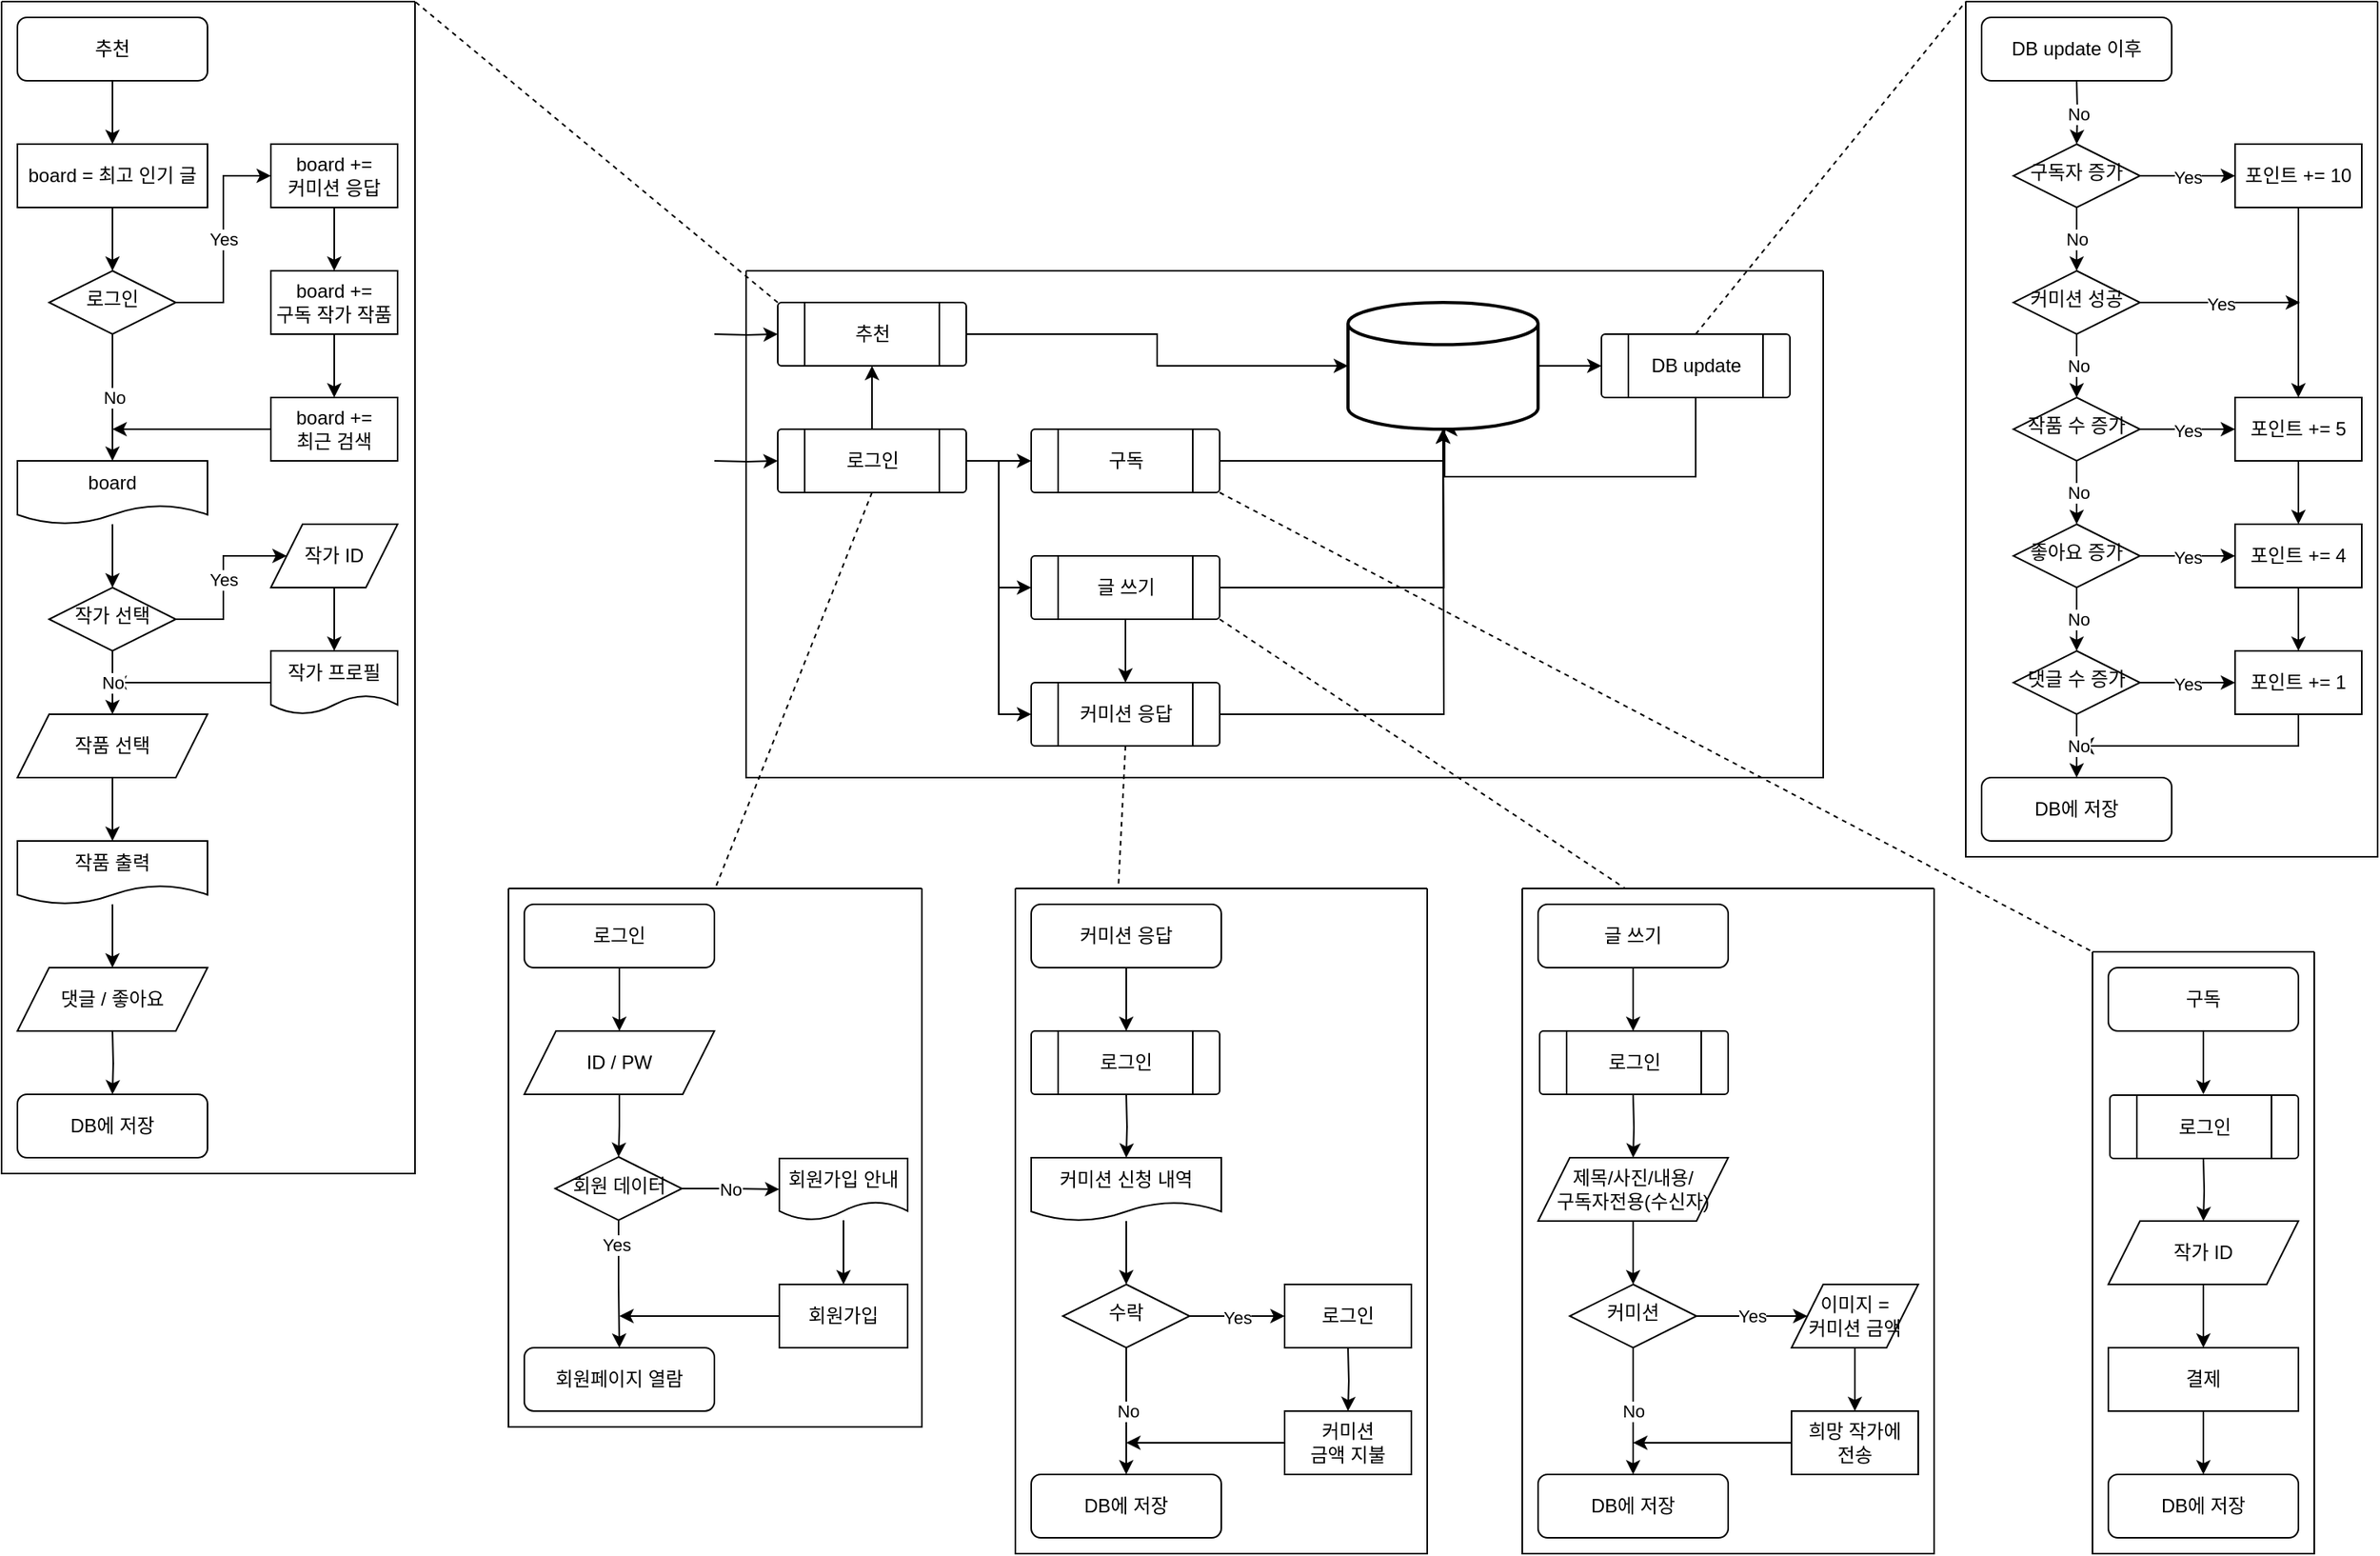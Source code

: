 <mxfile version="21.6.1" type="github">
  <diagram name="Page-1" id="c7558073-3199-34d8-9f00-42111426c3f3">
    <mxGraphModel dx="-404" dy="1045" grid="1" gridSize="10" guides="1" tooltips="1" connect="1" arrows="1" fold="1" page="1" pageScale="1" pageWidth="826" pageHeight="1169" background="none" math="0" shadow="0">
      <root>
        <mxCell id="0" />
        <mxCell id="1" parent="0" />
        <mxCell id="cey_8HwWmDCFIJEaD0KJ-111" style="edgeStyle=orthogonalEdgeStyle;rounded=0;orthogonalLoop=1;jettySize=auto;html=1;" parent="1" source="cey_8HwWmDCFIJEaD0KJ-97" edge="1">
          <mxGeometry relative="1" as="geometry">
            <mxPoint x="3580" y="680" as="targetPoint" />
          </mxGeometry>
        </mxCell>
        <mxCell id="cey_8HwWmDCFIJEaD0KJ-97" value="글 쓰기" style="rounded=1;whiteSpace=wrap;html=1;fontSize=12;glass=0;strokeWidth=1;shadow=0;" parent="1" vertex="1">
          <mxGeometry x="3520" y="600" width="120" height="40" as="geometry" />
        </mxCell>
        <mxCell id="cey_8HwWmDCFIJEaD0KJ-117" value="Yes" style="edgeStyle=orthogonalEdgeStyle;rounded=0;orthogonalLoop=1;jettySize=auto;html=1;entryX=0;entryY=0.5;entryDx=0;entryDy=0;" parent="1" source="cey_8HwWmDCFIJEaD0KJ-100" target="K9ERGDQ6H3OWvABlDpcz-20" edge="1">
          <mxGeometry relative="1" as="geometry">
            <mxPoint x="3680" y="874" as="targetPoint" />
          </mxGeometry>
        </mxCell>
        <mxCell id="K9ERGDQ6H3OWvABlDpcz-1" value="No" style="edgeStyle=orthogonalEdgeStyle;rounded=0;orthogonalLoop=1;jettySize=auto;html=1;entryX=0.5;entryY=0;entryDx=0;entryDy=0;" parent="1" source="cey_8HwWmDCFIJEaD0KJ-100" target="cey_8HwWmDCFIJEaD0KJ-105" edge="1">
          <mxGeometry relative="1" as="geometry">
            <mxPoint x="3570" y="1250" as="targetPoint" />
          </mxGeometry>
        </mxCell>
        <mxCell id="cey_8HwWmDCFIJEaD0KJ-100" value="커미션" style="rhombus;whiteSpace=wrap;html=1;shadow=0;fontFamily=Helvetica;fontSize=12;align=center;strokeWidth=1;spacing=6;spacingTop=-4;" parent="1" vertex="1">
          <mxGeometry x="3540" y="840" width="80" height="40" as="geometry" />
        </mxCell>
        <mxCell id="cey_8HwWmDCFIJEaD0KJ-105" value="DB에 저장" style="rounded=1;whiteSpace=wrap;html=1;fontSize=12;glass=0;strokeWidth=1;shadow=0;" parent="1" vertex="1">
          <mxGeometry x="3520" y="960" width="120" height="40" as="geometry" />
        </mxCell>
        <mxCell id="cey_8HwWmDCFIJEaD0KJ-110" style="edgeStyle=orthogonalEdgeStyle;rounded=0;orthogonalLoop=1;jettySize=auto;html=1;entryX=0.5;entryY=0;entryDx=0;entryDy=0;" parent="1" target="cey_8HwWmDCFIJEaD0KJ-109" edge="1">
          <mxGeometry relative="1" as="geometry">
            <mxPoint x="3580" y="720" as="sourcePoint" />
          </mxGeometry>
        </mxCell>
        <mxCell id="cey_8HwWmDCFIJEaD0KJ-112" style="edgeStyle=orthogonalEdgeStyle;rounded=0;orthogonalLoop=1;jettySize=auto;html=1;entryX=0.5;entryY=0;entryDx=0;entryDy=0;" parent="1" source="cey_8HwWmDCFIJEaD0KJ-109" target="cey_8HwWmDCFIJEaD0KJ-100" edge="1">
          <mxGeometry relative="1" as="geometry" />
        </mxCell>
        <mxCell id="cey_8HwWmDCFIJEaD0KJ-109" value="제목/사진/내용/&lt;br&gt;구독자전용(수신자)" style="shape=parallelogram;perimeter=parallelogramPerimeter;whiteSpace=wrap;html=1;fixedSize=1;" parent="1" vertex="1">
          <mxGeometry x="3520" y="760" width="120" height="40" as="geometry" />
        </mxCell>
        <mxCell id="K9ERGDQ6H3OWvABlDpcz-4" value="" style="edgeStyle=orthogonalEdgeStyle;rounded=0;orthogonalLoop=1;jettySize=auto;html=1;exitX=0.5;exitY=1;exitDx=0;exitDy=0;" parent="1" source="K9ERGDQ6H3OWvABlDpcz-20" target="K9ERGDQ6H3OWvABlDpcz-3" edge="1">
          <mxGeometry relative="1" as="geometry">
            <mxPoint x="3700" y="894" as="sourcePoint" />
          </mxGeometry>
        </mxCell>
        <mxCell id="K9ERGDQ6H3OWvABlDpcz-62" style="edgeStyle=orthogonalEdgeStyle;rounded=0;orthogonalLoop=1;jettySize=auto;html=1;" parent="1" source="K9ERGDQ6H3OWvABlDpcz-3" edge="1">
          <mxGeometry relative="1" as="geometry">
            <mxPoint x="3580" y="940" as="targetPoint" />
          </mxGeometry>
        </mxCell>
        <mxCell id="K9ERGDQ6H3OWvABlDpcz-3" value="희망 작가에 &lt;br&gt;전송" style="rounded=0;whiteSpace=wrap;html=1;" parent="1" vertex="1">
          <mxGeometry x="3680" y="920" width="80" height="40" as="geometry" />
        </mxCell>
        <mxCell id="K9ERGDQ6H3OWvABlDpcz-7" value="로그인" style="rounded=1;whiteSpace=wrap;html=1;fontSize=12;glass=0;strokeWidth=1;shadow=0;" parent="1" vertex="1">
          <mxGeometry x="2880" y="600" width="120" height="40" as="geometry" />
        </mxCell>
        <mxCell id="K9ERGDQ6H3OWvABlDpcz-9" style="edgeStyle=orthogonalEdgeStyle;rounded=0;orthogonalLoop=1;jettySize=auto;html=1;entryX=0.5;entryY=0;entryDx=0;entryDy=0;" parent="1" source="K9ERGDQ6H3OWvABlDpcz-10" target="K9ERGDQ6H3OWvABlDpcz-11" edge="1">
          <mxGeometry relative="1" as="geometry">
            <mxPoint x="2930" y="1250" as="targetPoint" />
          </mxGeometry>
        </mxCell>
        <mxCell id="K9ERGDQ6H3OWvABlDpcz-21" value="Yes" style="edgeLabel;html=1;align=center;verticalAlign=middle;resizable=0;points=[];" parent="K9ERGDQ6H3OWvABlDpcz-9" vertex="1" connectable="0">
          <mxGeometry x="-0.622" y="-2" relative="1" as="geometry">
            <mxPoint as="offset" />
          </mxGeometry>
        </mxCell>
        <mxCell id="K9ERGDQ6H3OWvABlDpcz-97" value="No" style="edgeStyle=orthogonalEdgeStyle;rounded=0;orthogonalLoop=1;jettySize=auto;html=1;exitX=1;exitY=0.5;exitDx=0;exitDy=0;entryX=0;entryY=0.5;entryDx=0;entryDy=0;" parent="1" source="K9ERGDQ6H3OWvABlDpcz-10" target="K9ERGDQ6H3OWvABlDpcz-22" edge="1">
          <mxGeometry relative="1" as="geometry" />
        </mxCell>
        <mxCell id="K9ERGDQ6H3OWvABlDpcz-10" value="회원 데이터" style="rhombus;whiteSpace=wrap;html=1;shadow=0;fontFamily=Helvetica;fontSize=12;align=center;strokeWidth=1;spacing=6;spacingTop=-4;" parent="1" vertex="1">
          <mxGeometry x="2899.5" y="759.5" width="80" height="40" as="geometry" />
        </mxCell>
        <mxCell id="K9ERGDQ6H3OWvABlDpcz-11" value="회원페이지 열람" style="rounded=1;whiteSpace=wrap;html=1;fontSize=12;glass=0;strokeWidth=1;shadow=0;" parent="1" vertex="1">
          <mxGeometry x="2880" y="880" width="120" height="40" as="geometry" />
        </mxCell>
        <mxCell id="K9ERGDQ6H3OWvABlDpcz-12" style="edgeStyle=orthogonalEdgeStyle;rounded=0;orthogonalLoop=1;jettySize=auto;html=1;entryX=0.5;entryY=0;entryDx=0;entryDy=0;exitX=0.5;exitY=1;exitDx=0;exitDy=0;" parent="1" source="K9ERGDQ6H3OWvABlDpcz-7" target="K9ERGDQ6H3OWvABlDpcz-15" edge="1">
          <mxGeometry relative="1" as="geometry">
            <mxPoint x="2940" y="714" as="sourcePoint" />
          </mxGeometry>
        </mxCell>
        <mxCell id="K9ERGDQ6H3OWvABlDpcz-14" style="edgeStyle=orthogonalEdgeStyle;rounded=0;orthogonalLoop=1;jettySize=auto;html=1;entryX=0.5;entryY=0;entryDx=0;entryDy=0;" parent="1" source="K9ERGDQ6H3OWvABlDpcz-15" target="K9ERGDQ6H3OWvABlDpcz-10" edge="1">
          <mxGeometry relative="1" as="geometry" />
        </mxCell>
        <mxCell id="K9ERGDQ6H3OWvABlDpcz-15" value="ID / PW" style="shape=parallelogram;perimeter=parallelogramPerimeter;whiteSpace=wrap;html=1;fixedSize=1;" parent="1" vertex="1">
          <mxGeometry x="2880" y="680" width="120" height="40" as="geometry" />
        </mxCell>
        <mxCell id="K9ERGDQ6H3OWvABlDpcz-63" style="edgeStyle=orthogonalEdgeStyle;rounded=0;orthogonalLoop=1;jettySize=auto;html=1;" parent="1" source="K9ERGDQ6H3OWvABlDpcz-19" edge="1">
          <mxGeometry relative="1" as="geometry">
            <mxPoint x="2940" y="860" as="targetPoint" />
          </mxGeometry>
        </mxCell>
        <mxCell id="K9ERGDQ6H3OWvABlDpcz-19" value="회원가입" style="rounded=0;whiteSpace=wrap;html=1;" parent="1" vertex="1">
          <mxGeometry x="3041" y="840" width="81" height="40" as="geometry" />
        </mxCell>
        <mxCell id="K9ERGDQ6H3OWvABlDpcz-20" value="이미지 = &lt;br&gt;커미션 금액" style="shape=parallelogram;perimeter=parallelogramPerimeter;whiteSpace=wrap;html=1;fixedSize=1;" parent="1" vertex="1">
          <mxGeometry x="3680" y="840" width="80" height="40" as="geometry" />
        </mxCell>
        <mxCell id="K9ERGDQ6H3OWvABlDpcz-24" style="edgeStyle=orthogonalEdgeStyle;rounded=0;orthogonalLoop=1;jettySize=auto;html=1;entryX=0.5;entryY=0;entryDx=0;entryDy=0;" parent="1" source="K9ERGDQ6H3OWvABlDpcz-22" target="K9ERGDQ6H3OWvABlDpcz-19" edge="1">
          <mxGeometry relative="1" as="geometry" />
        </mxCell>
        <mxCell id="K9ERGDQ6H3OWvABlDpcz-22" value="회원가입 안내" style="shape=document;whiteSpace=wrap;html=1;boundedLbl=1;" parent="1" vertex="1">
          <mxGeometry x="3041" y="760.5" width="81" height="39" as="geometry" />
        </mxCell>
        <mxCell id="K9ERGDQ6H3OWvABlDpcz-98" style="edgeStyle=orthogonalEdgeStyle;rounded=0;orthogonalLoop=1;jettySize=auto;html=1;" parent="1" source="K9ERGDQ6H3OWvABlDpcz-99" edge="1">
          <mxGeometry relative="1" as="geometry">
            <mxPoint x="3260" y="680" as="targetPoint" />
          </mxGeometry>
        </mxCell>
        <mxCell id="K9ERGDQ6H3OWvABlDpcz-99" value="커미션 응답" style="rounded=1;whiteSpace=wrap;html=1;fontSize=12;glass=0;strokeWidth=1;shadow=0;" parent="1" vertex="1">
          <mxGeometry x="3200" y="600" width="120" height="40" as="geometry" />
        </mxCell>
        <mxCell id="K9ERGDQ6H3OWvABlDpcz-104" style="edgeStyle=orthogonalEdgeStyle;rounded=0;orthogonalLoop=1;jettySize=auto;html=1;entryX=0.5;entryY=0;entryDx=0;entryDy=0;" parent="1" edge="1">
          <mxGeometry relative="1" as="geometry">
            <mxPoint x="3260" y="760" as="targetPoint" />
            <mxPoint x="3260" y="720" as="sourcePoint" />
          </mxGeometry>
        </mxCell>
        <mxCell id="K9ERGDQ6H3OWvABlDpcz-120" style="edgeStyle=orthogonalEdgeStyle;rounded=0;orthogonalLoop=1;jettySize=auto;html=1;" parent="1" source="K9ERGDQ6H3OWvABlDpcz-112" target="K9ERGDQ6H3OWvABlDpcz-115" edge="1">
          <mxGeometry relative="1" as="geometry" />
        </mxCell>
        <mxCell id="K9ERGDQ6H3OWvABlDpcz-112" value="커미션 신청 내역" style="shape=document;whiteSpace=wrap;html=1;boundedLbl=1;" parent="1" vertex="1">
          <mxGeometry x="3200" y="760" width="120" height="40" as="geometry" />
        </mxCell>
        <mxCell id="K9ERGDQ6H3OWvABlDpcz-113" value="Yes" style="edgeStyle=orthogonalEdgeStyle;rounded=0;orthogonalLoop=1;jettySize=auto;html=1;entryX=0;entryY=0.5;entryDx=0;entryDy=0;" parent="1" source="K9ERGDQ6H3OWvABlDpcz-115" edge="1">
          <mxGeometry relative="1" as="geometry">
            <mxPoint x="3360" y="860" as="targetPoint" />
          </mxGeometry>
        </mxCell>
        <mxCell id="K9ERGDQ6H3OWvABlDpcz-114" value="No" style="edgeStyle=orthogonalEdgeStyle;rounded=0;orthogonalLoop=1;jettySize=auto;html=1;entryX=0.5;entryY=0;entryDx=0;entryDy=0;" parent="1" source="K9ERGDQ6H3OWvABlDpcz-115" edge="1">
          <mxGeometry relative="1" as="geometry">
            <mxPoint x="3260" y="960" as="targetPoint" />
          </mxGeometry>
        </mxCell>
        <mxCell id="K9ERGDQ6H3OWvABlDpcz-115" value="수락" style="rhombus;whiteSpace=wrap;html=1;shadow=0;fontFamily=Helvetica;fontSize=12;align=center;strokeWidth=1;spacing=6;spacingTop=-4;" parent="1" vertex="1">
          <mxGeometry x="3220" y="840" width="80" height="40" as="geometry" />
        </mxCell>
        <mxCell id="K9ERGDQ6H3OWvABlDpcz-116" value="" style="edgeStyle=orthogonalEdgeStyle;rounded=0;orthogonalLoop=1;jettySize=auto;html=1;exitX=0.5;exitY=1;exitDx=0;exitDy=0;" parent="1" target="K9ERGDQ6H3OWvABlDpcz-118" edge="1">
          <mxGeometry relative="1" as="geometry">
            <mxPoint x="3400" y="880" as="sourcePoint" />
          </mxGeometry>
        </mxCell>
        <mxCell id="K9ERGDQ6H3OWvABlDpcz-117" style="edgeStyle=orthogonalEdgeStyle;rounded=0;orthogonalLoop=1;jettySize=auto;html=1;" parent="1" source="K9ERGDQ6H3OWvABlDpcz-118" edge="1">
          <mxGeometry relative="1" as="geometry">
            <mxPoint x="3260" y="940" as="targetPoint" />
          </mxGeometry>
        </mxCell>
        <mxCell id="K9ERGDQ6H3OWvABlDpcz-118" value="커미션 &lt;br&gt;금액 지불" style="rounded=0;whiteSpace=wrap;html=1;" parent="1" vertex="1">
          <mxGeometry x="3360" y="920" width="80" height="40" as="geometry" />
        </mxCell>
        <mxCell id="K9ERGDQ6H3OWvABlDpcz-124" value="DB에 저장" style="rounded=1;whiteSpace=wrap;html=1;fontSize=12;glass=0;strokeWidth=1;shadow=0;" parent="1" vertex="1">
          <mxGeometry x="3200" y="960" width="120" height="40" as="geometry" />
        </mxCell>
        <mxCell id="K9ERGDQ6H3OWvABlDpcz-127" value="" style="swimlane;whiteSpace=wrap;html=1;startSize=0;" parent="1" vertex="1">
          <mxGeometry x="3510" y="590" width="260" height="420" as="geometry" />
        </mxCell>
        <mxCell id="HHP-ibIb8EP36S7DdOpz-6" value="로그인" style="verticalLabelPosition=middle;verticalAlign=middle;html=1;shape=process;whiteSpace=wrap;rounded=1;size=0.14;arcSize=6;labelPosition=center;align=center;" vertex="1" parent="K9ERGDQ6H3OWvABlDpcz-127">
          <mxGeometry x="11" y="90" width="119" height="40" as="geometry" />
        </mxCell>
        <mxCell id="K9ERGDQ6H3OWvABlDpcz-128" value="" style="swimlane;whiteSpace=wrap;html=1;startSize=0;" parent="1" vertex="1">
          <mxGeometry x="2870" y="590" width="261" height="340" as="geometry" />
        </mxCell>
        <mxCell id="K9ERGDQ6H3OWvABlDpcz-160" value="" style="swimlane;startSize=0;" parent="1" vertex="1">
          <mxGeometry x="3190" y="590" width="260" height="420" as="geometry" />
        </mxCell>
        <mxCell id="ccwTUj1Ps37NnzebQ-om-1" value="로그인" style="rounded=0;whiteSpace=wrap;html=1;" parent="K9ERGDQ6H3OWvABlDpcz-160" vertex="1">
          <mxGeometry x="170" y="250" width="80" height="40" as="geometry" />
        </mxCell>
        <mxCell id="HHP-ibIb8EP36S7DdOpz-7" value="로그인" style="verticalLabelPosition=middle;verticalAlign=middle;html=1;shape=process;whiteSpace=wrap;rounded=1;size=0.14;arcSize=6;labelPosition=center;align=center;" vertex="1" parent="K9ERGDQ6H3OWvABlDpcz-160">
          <mxGeometry x="10" y="90" width="119" height="40" as="geometry" />
        </mxCell>
        <mxCell id="HHP-ibIb8EP36S7DdOpz-2" value="" style="group" vertex="1" connectable="0" parent="1">
          <mxGeometry x="2550" y="30" width="261" height="740" as="geometry" />
        </mxCell>
        <mxCell id="K9ERGDQ6H3OWvABlDpcz-26" value="추천" style="rounded=1;whiteSpace=wrap;html=1;fontSize=12;glass=0;strokeWidth=1;shadow=0;" parent="HHP-ibIb8EP36S7DdOpz-2" vertex="1">
          <mxGeometry x="10" y="10" width="120" height="40" as="geometry" />
        </mxCell>
        <mxCell id="K9ERGDQ6H3OWvABlDpcz-29" value="작가 선택" style="rhombus;whiteSpace=wrap;html=1;shadow=0;fontFamily=Helvetica;fontSize=12;align=center;strokeWidth=1;spacing=6;spacingTop=-4;" parent="HHP-ibIb8EP36S7DdOpz-2" vertex="1">
          <mxGeometry x="30" y="370" width="80" height="40" as="geometry" />
        </mxCell>
        <mxCell id="K9ERGDQ6H3OWvABlDpcz-37" value="board +=&lt;br&gt;커미션 응답" style="rounded=0;whiteSpace=wrap;html=1;" parent="HHP-ibIb8EP36S7DdOpz-2" vertex="1">
          <mxGeometry x="170" y="90" width="80" height="40" as="geometry" />
        </mxCell>
        <mxCell id="K9ERGDQ6H3OWvABlDpcz-40" value="" style="edgeStyle=orthogonalEdgeStyle;rounded=0;orthogonalLoop=1;jettySize=auto;html=1;entryX=0.5;entryY=0;entryDx=0;entryDy=0;exitX=0.5;exitY=1;exitDx=0;exitDy=0;" parent="HHP-ibIb8EP36S7DdOpz-2" source="K9ERGDQ6H3OWvABlDpcz-26" target="K9ERGDQ6H3OWvABlDpcz-39" edge="1">
          <mxGeometry relative="1" as="geometry">
            <mxPoint x="70" y="50" as="sourcePoint" />
            <mxPoint x="70" y="170" as="targetPoint" />
          </mxGeometry>
        </mxCell>
        <mxCell id="K9ERGDQ6H3OWvABlDpcz-39" value="board = 최고 인기 글" style="rounded=0;whiteSpace=wrap;html=1;" parent="HHP-ibIb8EP36S7DdOpz-2" vertex="1">
          <mxGeometry x="10" y="90" width="120" height="40" as="geometry" />
        </mxCell>
        <mxCell id="K9ERGDQ6H3OWvABlDpcz-44" value="Yes" style="edgeStyle=orthogonalEdgeStyle;rounded=0;orthogonalLoop=1;jettySize=auto;html=1;entryX=0;entryY=0.5;entryDx=0;entryDy=0;" parent="HHP-ibIb8EP36S7DdOpz-2" source="K9ERGDQ6H3OWvABlDpcz-41" target="K9ERGDQ6H3OWvABlDpcz-37" edge="1">
          <mxGeometry relative="1" as="geometry" />
        </mxCell>
        <mxCell id="K9ERGDQ6H3OWvABlDpcz-46" value="No" style="edgeStyle=orthogonalEdgeStyle;rounded=0;orthogonalLoop=1;jettySize=auto;html=1;" parent="HHP-ibIb8EP36S7DdOpz-2" source="K9ERGDQ6H3OWvABlDpcz-41" edge="1">
          <mxGeometry relative="1" as="geometry">
            <mxPoint x="70" y="290" as="targetPoint" />
          </mxGeometry>
        </mxCell>
        <mxCell id="K9ERGDQ6H3OWvABlDpcz-41" value="로그인" style="rhombus;whiteSpace=wrap;html=1;shadow=0;fontFamily=Helvetica;fontSize=12;align=center;strokeWidth=1;spacing=6;spacingTop=-4;" parent="HHP-ibIb8EP36S7DdOpz-2" vertex="1">
          <mxGeometry x="30" y="170" width="80" height="40" as="geometry" />
        </mxCell>
        <mxCell id="K9ERGDQ6H3OWvABlDpcz-42" style="edgeStyle=orthogonalEdgeStyle;rounded=0;orthogonalLoop=1;jettySize=auto;html=1;entryX=0.5;entryY=0;entryDx=0;entryDy=0;" parent="HHP-ibIb8EP36S7DdOpz-2" source="K9ERGDQ6H3OWvABlDpcz-39" target="K9ERGDQ6H3OWvABlDpcz-41" edge="1">
          <mxGeometry relative="1" as="geometry" />
        </mxCell>
        <mxCell id="K9ERGDQ6H3OWvABlDpcz-47" style="edgeStyle=orthogonalEdgeStyle;rounded=0;orthogonalLoop=1;jettySize=auto;html=1;" parent="HHP-ibIb8EP36S7DdOpz-2" source="K9ERGDQ6H3OWvABlDpcz-43" edge="1">
          <mxGeometry relative="1" as="geometry">
            <mxPoint x="70" y="270" as="targetPoint" />
          </mxGeometry>
        </mxCell>
        <mxCell id="K9ERGDQ6H3OWvABlDpcz-43" value="board += &lt;br&gt;최근 검색" style="rounded=0;whiteSpace=wrap;html=1;" parent="HHP-ibIb8EP36S7DdOpz-2" vertex="1">
          <mxGeometry x="170" y="250" width="80" height="40" as="geometry" />
        </mxCell>
        <mxCell id="K9ERGDQ6H3OWvABlDpcz-55" style="edgeStyle=orthogonalEdgeStyle;rounded=0;orthogonalLoop=1;jettySize=auto;html=1;entryX=0.5;entryY=0;entryDx=0;entryDy=0;" parent="HHP-ibIb8EP36S7DdOpz-2" source="K9ERGDQ6H3OWvABlDpcz-48" target="K9ERGDQ6H3OWvABlDpcz-29" edge="1">
          <mxGeometry relative="1" as="geometry" />
        </mxCell>
        <mxCell id="K9ERGDQ6H3OWvABlDpcz-48" value="board" style="shape=document;whiteSpace=wrap;html=1;boundedLbl=1;" parent="HHP-ibIb8EP36S7DdOpz-2" vertex="1">
          <mxGeometry x="10" y="290" width="120" height="40" as="geometry" />
        </mxCell>
        <mxCell id="K9ERGDQ6H3OWvABlDpcz-57" style="edgeStyle=orthogonalEdgeStyle;rounded=0;orthogonalLoop=1;jettySize=auto;html=1;" parent="HHP-ibIb8EP36S7DdOpz-2" source="K9ERGDQ6H3OWvABlDpcz-52" edge="1">
          <mxGeometry relative="1" as="geometry">
            <mxPoint x="70" y="430" as="targetPoint" />
          </mxGeometry>
        </mxCell>
        <mxCell id="K9ERGDQ6H3OWvABlDpcz-126" value="" style="edgeStyle=orthogonalEdgeStyle;rounded=0;orthogonalLoop=1;jettySize=auto;html=1;" parent="HHP-ibIb8EP36S7DdOpz-2" source="K9ERGDQ6H3OWvABlDpcz-37" target="K9ERGDQ6H3OWvABlDpcz-125" edge="1">
          <mxGeometry relative="1" as="geometry">
            <mxPoint x="210" y="130" as="sourcePoint" />
            <mxPoint x="210" y="250" as="targetPoint" />
          </mxGeometry>
        </mxCell>
        <mxCell id="K9ERGDQ6H3OWvABlDpcz-125" value="board +=&lt;br&gt;구독 작가 작품" style="rounded=0;whiteSpace=wrap;html=1;" parent="HHP-ibIb8EP36S7DdOpz-2" vertex="1">
          <mxGeometry x="170" y="170" width="80" height="40" as="geometry" />
        </mxCell>
        <mxCell id="K9ERGDQ6H3OWvABlDpcz-45" style="edgeStyle=orthogonalEdgeStyle;rounded=0;orthogonalLoop=1;jettySize=auto;html=1;" parent="HHP-ibIb8EP36S7DdOpz-2" source="K9ERGDQ6H3OWvABlDpcz-125" target="K9ERGDQ6H3OWvABlDpcz-43" edge="1">
          <mxGeometry relative="1" as="geometry" />
        </mxCell>
        <mxCell id="K9ERGDQ6H3OWvABlDpcz-130" value="" style="swimlane;whiteSpace=wrap;html=1;startSize=0;" parent="HHP-ibIb8EP36S7DdOpz-2" vertex="1">
          <mxGeometry width="261" height="740" as="geometry" />
        </mxCell>
        <mxCell id="K9ERGDQ6H3OWvABlDpcz-51" value="작가 ID" style="shape=parallelogram;perimeter=parallelogramPerimeter;whiteSpace=wrap;html=1;fixedSize=1;" parent="K9ERGDQ6H3OWvABlDpcz-130" vertex="1">
          <mxGeometry x="170" y="330" width="80" height="40" as="geometry" />
        </mxCell>
        <mxCell id="K9ERGDQ6H3OWvABlDpcz-52" value="작가 프로필" style="shape=document;whiteSpace=wrap;html=1;boundedLbl=1;" parent="K9ERGDQ6H3OWvABlDpcz-130" vertex="1">
          <mxGeometry x="170" y="410" width="80" height="40" as="geometry" />
        </mxCell>
        <mxCell id="K9ERGDQ6H3OWvABlDpcz-53" style="edgeStyle=orthogonalEdgeStyle;rounded=0;orthogonalLoop=1;jettySize=auto;html=1;entryX=0.5;entryY=0;entryDx=0;entryDy=0;" parent="K9ERGDQ6H3OWvABlDpcz-130" source="K9ERGDQ6H3OWvABlDpcz-51" target="K9ERGDQ6H3OWvABlDpcz-52" edge="1">
          <mxGeometry relative="1" as="geometry" />
        </mxCell>
        <mxCell id="K9ERGDQ6H3OWvABlDpcz-38" value="작품 선택" style="shape=parallelogram;perimeter=parallelogramPerimeter;whiteSpace=wrap;html=1;fixedSize=1;" parent="K9ERGDQ6H3OWvABlDpcz-130" vertex="1">
          <mxGeometry x="10" y="450" width="120" height="40" as="geometry" />
        </mxCell>
        <mxCell id="K9ERGDQ6H3OWvABlDpcz-61" style="edgeStyle=orthogonalEdgeStyle;rounded=0;orthogonalLoop=1;jettySize=auto;html=1;entryX=0.5;entryY=0;entryDx=0;entryDy=0;" parent="K9ERGDQ6H3OWvABlDpcz-130" edge="1">
          <mxGeometry relative="1" as="geometry">
            <mxPoint x="70" y="650" as="sourcePoint" />
            <mxPoint x="70" y="690" as="targetPoint" />
          </mxGeometry>
        </mxCell>
        <mxCell id="K9ERGDQ6H3OWvABlDpcz-58" value="작품 출력" style="shape=document;whiteSpace=wrap;html=1;boundedLbl=1;" parent="K9ERGDQ6H3OWvABlDpcz-130" vertex="1">
          <mxGeometry x="10" y="530" width="120" height="40" as="geometry" />
        </mxCell>
        <mxCell id="K9ERGDQ6H3OWvABlDpcz-59" style="edgeStyle=orthogonalEdgeStyle;rounded=0;orthogonalLoop=1;jettySize=auto;html=1;entryX=0.5;entryY=0;entryDx=0;entryDy=0;" parent="K9ERGDQ6H3OWvABlDpcz-130" source="K9ERGDQ6H3OWvABlDpcz-38" target="K9ERGDQ6H3OWvABlDpcz-58" edge="1">
          <mxGeometry relative="1" as="geometry" />
        </mxCell>
        <mxCell id="K9ERGDQ6H3OWvABlDpcz-65" value="" style="edgeStyle=orthogonalEdgeStyle;rounded=0;orthogonalLoop=1;jettySize=auto;html=1;entryX=0.5;entryY=0;entryDx=0;entryDy=0;" parent="K9ERGDQ6H3OWvABlDpcz-130" source="K9ERGDQ6H3OWvABlDpcz-58" edge="1">
          <mxGeometry relative="1" as="geometry">
            <mxPoint x="70" y="570" as="sourcePoint" />
            <mxPoint x="70" y="610" as="targetPoint" />
          </mxGeometry>
        </mxCell>
        <mxCell id="K9ERGDQ6H3OWvABlDpcz-122" value="댓글 / 좋아요" style="shape=parallelogram;perimeter=parallelogramPerimeter;whiteSpace=wrap;html=1;fixedSize=1;" parent="K9ERGDQ6H3OWvABlDpcz-130" vertex="1">
          <mxGeometry x="10" y="610" width="120" height="40" as="geometry" />
        </mxCell>
        <mxCell id="K9ERGDQ6H3OWvABlDpcz-123" value="DB에 저장" style="rounded=1;whiteSpace=wrap;html=1;fontSize=12;glass=0;strokeWidth=1;shadow=0;" parent="K9ERGDQ6H3OWvABlDpcz-130" vertex="1">
          <mxGeometry x="10" y="690" width="120" height="40" as="geometry" />
        </mxCell>
        <mxCell id="K9ERGDQ6H3OWvABlDpcz-27" value="Yes" style="edgeStyle=orthogonalEdgeStyle;rounded=0;orthogonalLoop=1;jettySize=auto;html=1;entryX=0;entryY=0.5;entryDx=0;entryDy=0;" parent="HHP-ibIb8EP36S7DdOpz-2" source="K9ERGDQ6H3OWvABlDpcz-29" target="K9ERGDQ6H3OWvABlDpcz-51" edge="1">
          <mxGeometry relative="1" as="geometry">
            <mxPoint x="180" y="390" as="targetPoint" />
          </mxGeometry>
        </mxCell>
        <mxCell id="K9ERGDQ6H3OWvABlDpcz-28" value="No" style="edgeStyle=orthogonalEdgeStyle;rounded=0;orthogonalLoop=1;jettySize=auto;html=1;entryX=0.5;entryY=0;entryDx=0;entryDy=0;" parent="HHP-ibIb8EP36S7DdOpz-2" source="K9ERGDQ6H3OWvABlDpcz-29" target="K9ERGDQ6H3OWvABlDpcz-38" edge="1">
          <mxGeometry relative="1" as="geometry">
            <mxPoint x="70" y="490" as="targetPoint" />
          </mxGeometry>
        </mxCell>
        <mxCell id="HHP-ibIb8EP36S7DdOpz-4" value="" style="group" vertex="1" connectable="0" parent="1">
          <mxGeometry x="3790" y="30" width="260" height="540" as="geometry" />
        </mxCell>
        <mxCell id="K9ERGDQ6H3OWvABlDpcz-133" value="DB update 이후" style="rounded=1;whiteSpace=wrap;html=1;fontSize=12;glass=0;strokeWidth=1;shadow=0;" parent="HHP-ibIb8EP36S7DdOpz-4" vertex="1">
          <mxGeometry x="10" y="10" width="120" height="40" as="geometry" />
        </mxCell>
        <mxCell id="K9ERGDQ6H3OWvABlDpcz-146" value="" style="swimlane;whiteSpace=wrap;html=1;startSize=0;" parent="HHP-ibIb8EP36S7DdOpz-4" vertex="1">
          <mxGeometry width="260" height="540" as="geometry" />
        </mxCell>
        <mxCell id="K9ERGDQ6H3OWvABlDpcz-139" value="No" style="edgeStyle=orthogonalEdgeStyle;rounded=0;orthogonalLoop=1;jettySize=auto;html=1;" parent="K9ERGDQ6H3OWvABlDpcz-146" source="K9ERGDQ6H3OWvABlDpcz-140" edge="1">
          <mxGeometry relative="1" as="geometry">
            <mxPoint x="70" y="250" as="targetPoint" />
          </mxGeometry>
        </mxCell>
        <mxCell id="K9ERGDQ6H3OWvABlDpcz-140" value="커미션 성공" style="rhombus;whiteSpace=wrap;html=1;shadow=0;fontFamily=Helvetica;fontSize=12;align=center;strokeWidth=1;spacing=6;spacingTop=-4;" parent="K9ERGDQ6H3OWvABlDpcz-146" vertex="1">
          <mxGeometry x="30" y="170" width="80" height="40" as="geometry" />
        </mxCell>
        <mxCell id="K9ERGDQ6H3OWvABlDpcz-162" style="edgeStyle=orthogonalEdgeStyle;rounded=0;orthogonalLoop=1;jettySize=auto;html=1;entryX=0.5;entryY=0;entryDx=0;entryDy=0;" parent="K9ERGDQ6H3OWvABlDpcz-146" source="K9ERGDQ6H3OWvABlDpcz-143" target="K9ERGDQ6H3OWvABlDpcz-150" edge="1">
          <mxGeometry relative="1" as="geometry" />
        </mxCell>
        <mxCell id="K9ERGDQ6H3OWvABlDpcz-143" value="포인트 += 5" style="rounded=0;whiteSpace=wrap;html=1;" parent="K9ERGDQ6H3OWvABlDpcz-146" vertex="1">
          <mxGeometry x="170" y="250" width="80" height="40" as="geometry" />
        </mxCell>
        <mxCell id="K9ERGDQ6H3OWvABlDpcz-148" value="No" style="edgeStyle=orthogonalEdgeStyle;rounded=0;orthogonalLoop=1;jettySize=auto;html=1;" parent="K9ERGDQ6H3OWvABlDpcz-146" source="K9ERGDQ6H3OWvABlDpcz-149" edge="1">
          <mxGeometry relative="1" as="geometry">
            <mxPoint x="70" y="330" as="targetPoint" />
          </mxGeometry>
        </mxCell>
        <mxCell id="K9ERGDQ6H3OWvABlDpcz-149" value="작품 수 증가" style="rhombus;whiteSpace=wrap;html=1;shadow=0;fontFamily=Helvetica;fontSize=12;align=center;strokeWidth=1;spacing=6;spacingTop=-4;" parent="K9ERGDQ6H3OWvABlDpcz-146" vertex="1">
          <mxGeometry x="30" y="250" width="80" height="40" as="geometry" />
        </mxCell>
        <mxCell id="K9ERGDQ6H3OWvABlDpcz-163" style="edgeStyle=orthogonalEdgeStyle;rounded=0;orthogonalLoop=1;jettySize=auto;html=1;entryX=0.5;entryY=0;entryDx=0;entryDy=0;" parent="K9ERGDQ6H3OWvABlDpcz-146" source="K9ERGDQ6H3OWvABlDpcz-150" target="K9ERGDQ6H3OWvABlDpcz-158" edge="1">
          <mxGeometry relative="1" as="geometry" />
        </mxCell>
        <mxCell id="K9ERGDQ6H3OWvABlDpcz-150" value="포인트 += 4" style="rounded=0;whiteSpace=wrap;html=1;" parent="K9ERGDQ6H3OWvABlDpcz-146" vertex="1">
          <mxGeometry x="170" y="330" width="80" height="40" as="geometry" />
        </mxCell>
        <mxCell id="K9ERGDQ6H3OWvABlDpcz-151" value="Yes" style="edgeStyle=orthogonalEdgeStyle;rounded=0;orthogonalLoop=1;jettySize=auto;html=1;entryX=0;entryY=0.5;entryDx=0;entryDy=0;" parent="K9ERGDQ6H3OWvABlDpcz-146" source="K9ERGDQ6H3OWvABlDpcz-149" edge="1">
          <mxGeometry relative="1" as="geometry">
            <mxPoint x="170" y="270" as="targetPoint" />
          </mxGeometry>
        </mxCell>
        <mxCell id="K9ERGDQ6H3OWvABlDpcz-152" value="No" style="edgeStyle=orthogonalEdgeStyle;rounded=0;orthogonalLoop=1;jettySize=auto;html=1;" parent="K9ERGDQ6H3OWvABlDpcz-146" source="K9ERGDQ6H3OWvABlDpcz-153" edge="1">
          <mxGeometry relative="1" as="geometry">
            <mxPoint x="70" y="410" as="targetPoint" />
          </mxGeometry>
        </mxCell>
        <mxCell id="K9ERGDQ6H3OWvABlDpcz-153" value="좋아요 증가" style="rhombus;whiteSpace=wrap;html=1;shadow=0;fontFamily=Helvetica;fontSize=12;align=center;strokeWidth=1;spacing=6;spacingTop=-4;" parent="K9ERGDQ6H3OWvABlDpcz-146" vertex="1">
          <mxGeometry x="30" y="330" width="80" height="40" as="geometry" />
        </mxCell>
        <mxCell id="K9ERGDQ6H3OWvABlDpcz-155" value="Yes" style="edgeStyle=orthogonalEdgeStyle;rounded=0;orthogonalLoop=1;jettySize=auto;html=1;entryX=0;entryY=0.5;entryDx=0;entryDy=0;" parent="K9ERGDQ6H3OWvABlDpcz-146" source="K9ERGDQ6H3OWvABlDpcz-153" edge="1">
          <mxGeometry relative="1" as="geometry">
            <mxPoint x="170" y="350" as="targetPoint" />
          </mxGeometry>
        </mxCell>
        <mxCell id="K9ERGDQ6H3OWvABlDpcz-157" value="댓글 수 증가" style="rhombus;whiteSpace=wrap;html=1;shadow=0;fontFamily=Helvetica;fontSize=12;align=center;strokeWidth=1;spacing=6;spacingTop=-4;" parent="K9ERGDQ6H3OWvABlDpcz-146" vertex="1">
          <mxGeometry x="30" y="410" width="80" height="40" as="geometry" />
        </mxCell>
        <mxCell id="K9ERGDQ6H3OWvABlDpcz-158" value="포인트 += 1" style="rounded=0;whiteSpace=wrap;html=1;" parent="K9ERGDQ6H3OWvABlDpcz-146" vertex="1">
          <mxGeometry x="170" y="410" width="80" height="40" as="geometry" />
        </mxCell>
        <mxCell id="K9ERGDQ6H3OWvABlDpcz-159" value="Yes" style="edgeStyle=orthogonalEdgeStyle;rounded=0;orthogonalLoop=1;jettySize=auto;html=1;entryX=0;entryY=0.5;entryDx=0;entryDy=0;" parent="K9ERGDQ6H3OWvABlDpcz-146" source="K9ERGDQ6H3OWvABlDpcz-157" edge="1">
          <mxGeometry relative="1" as="geometry">
            <mxPoint x="170" y="430" as="targetPoint" />
          </mxGeometry>
        </mxCell>
        <mxCell id="K9ERGDQ6H3OWvABlDpcz-145" value="DB에 저장" style="rounded=1;whiteSpace=wrap;html=1;fontSize=12;glass=0;strokeWidth=1;shadow=0;" parent="K9ERGDQ6H3OWvABlDpcz-146" vertex="1">
          <mxGeometry x="10" y="490" width="120" height="40" as="geometry" />
        </mxCell>
        <mxCell id="K9ERGDQ6H3OWvABlDpcz-173" value="" style="edgeStyle=segmentEdgeStyle;endArrow=classic;html=1;curved=0;rounded=0;endSize=8;startSize=8;" parent="K9ERGDQ6H3OWvABlDpcz-146" edge="1">
          <mxGeometry width="50" height="50" relative="1" as="geometry">
            <mxPoint x="210" y="450" as="sourcePoint" />
            <mxPoint x="70" y="470" as="targetPoint" />
            <Array as="points">
              <mxPoint x="210" y="470" />
              <mxPoint x="130" y="470" />
            </Array>
          </mxGeometry>
        </mxCell>
        <mxCell id="K9ERGDQ6H3OWvABlDpcz-156" value="No" style="edgeStyle=orthogonalEdgeStyle;rounded=0;orthogonalLoop=1;jettySize=auto;html=1;" parent="K9ERGDQ6H3OWvABlDpcz-146" source="K9ERGDQ6H3OWvABlDpcz-157" edge="1">
          <mxGeometry relative="1" as="geometry">
            <mxPoint x="70" y="490" as="targetPoint" />
          </mxGeometry>
        </mxCell>
        <mxCell id="ccwTUj1Ps37NnzebQ-om-2" value="No" style="edgeStyle=orthogonalEdgeStyle;rounded=0;orthogonalLoop=1;jettySize=auto;html=1;" parent="K9ERGDQ6H3OWvABlDpcz-146" edge="1">
          <mxGeometry relative="1" as="geometry">
            <mxPoint x="70" y="90" as="targetPoint" />
            <mxPoint x="70" y="50" as="sourcePoint" />
          </mxGeometry>
        </mxCell>
        <mxCell id="ccwTUj1Ps37NnzebQ-om-3" style="edgeStyle=orthogonalEdgeStyle;rounded=0;orthogonalLoop=1;jettySize=auto;html=1;entryX=0.5;entryY=0;entryDx=0;entryDy=0;" parent="K9ERGDQ6H3OWvABlDpcz-146" source="ccwTUj1Ps37NnzebQ-om-4" target="K9ERGDQ6H3OWvABlDpcz-143" edge="1">
          <mxGeometry relative="1" as="geometry">
            <mxPoint x="210" y="170" as="targetPoint" />
          </mxGeometry>
        </mxCell>
        <mxCell id="ccwTUj1Ps37NnzebQ-om-4" value="포인트 += 10" style="rounded=0;whiteSpace=wrap;html=1;" parent="K9ERGDQ6H3OWvABlDpcz-146" vertex="1">
          <mxGeometry x="170" y="90" width="80" height="40" as="geometry" />
        </mxCell>
        <mxCell id="ccwTUj1Ps37NnzebQ-om-5" value="No" style="edgeStyle=orthogonalEdgeStyle;rounded=0;orthogonalLoop=1;jettySize=auto;html=1;exitX=0.5;exitY=1;exitDx=0;exitDy=0;entryX=0.5;entryY=0;entryDx=0;entryDy=0;" parent="K9ERGDQ6H3OWvABlDpcz-146" source="ccwTUj1Ps37NnzebQ-om-6" target="K9ERGDQ6H3OWvABlDpcz-140" edge="1">
          <mxGeometry relative="1" as="geometry">
            <mxPoint x="83" y="170" as="targetPoint" />
            <mxPoint x="83" y="130" as="sourcePoint" />
          </mxGeometry>
        </mxCell>
        <mxCell id="ccwTUj1Ps37NnzebQ-om-6" value="구독자 증가" style="rhombus;whiteSpace=wrap;html=1;shadow=0;fontFamily=Helvetica;fontSize=12;align=center;strokeWidth=1;spacing=6;spacingTop=-4;" parent="K9ERGDQ6H3OWvABlDpcz-146" vertex="1">
          <mxGeometry x="30" y="90" width="80" height="40" as="geometry" />
        </mxCell>
        <mxCell id="ccwTUj1Ps37NnzebQ-om-7" value="Yes" style="edgeStyle=orthogonalEdgeStyle;rounded=0;orthogonalLoop=1;jettySize=auto;html=1;entryX=0;entryY=0.5;entryDx=0;entryDy=0;" parent="K9ERGDQ6H3OWvABlDpcz-146" source="ccwTUj1Ps37NnzebQ-om-6" edge="1">
          <mxGeometry relative="1" as="geometry">
            <mxPoint x="170" y="110" as="targetPoint" />
          </mxGeometry>
        </mxCell>
        <mxCell id="ccwTUj1Ps37NnzebQ-om-8" value="Yes" style="edgeStyle=orthogonalEdgeStyle;rounded=0;orthogonalLoop=1;jettySize=auto;html=1;exitX=1;exitY=0.5;exitDx=0;exitDy=0;" parent="HHP-ibIb8EP36S7DdOpz-4" source="K9ERGDQ6H3OWvABlDpcz-140" edge="1">
          <mxGeometry relative="1" as="geometry">
            <mxPoint x="211" y="190" as="targetPoint" />
            <mxPoint x="120" y="280" as="sourcePoint" />
          </mxGeometry>
        </mxCell>
        <mxCell id="ccwTUj1Ps37NnzebQ-om-9" style="edgeStyle=orthogonalEdgeStyle;rounded=0;orthogonalLoop=1;jettySize=auto;html=1;exitX=0.5;exitY=1;exitDx=0;exitDy=0;" parent="HHP-ibIb8EP36S7DdOpz-4" source="K9ERGDQ6H3OWvABlDpcz-146" target="K9ERGDQ6H3OWvABlDpcz-146" edge="1">
          <mxGeometry relative="1" as="geometry" />
        </mxCell>
        <mxCell id="HHP-ibIb8EP36S7DdOpz-18" style="edgeStyle=orthogonalEdgeStyle;rounded=0;orthogonalLoop=1;jettySize=auto;html=1;entryX=0;entryY=0.5;entryDx=0;entryDy=0;" edge="1" parent="1" source="HHP-ibIb8EP36S7DdOpz-5" target="HHP-ibIb8EP36S7DdOpz-9">
          <mxGeometry relative="1" as="geometry" />
        </mxCell>
        <mxCell id="HHP-ibIb8EP36S7DdOpz-19" style="edgeStyle=orthogonalEdgeStyle;rounded=0;orthogonalLoop=1;jettySize=auto;html=1;entryX=0;entryY=0.5;entryDx=0;entryDy=0;" edge="1" parent="1" source="HHP-ibIb8EP36S7DdOpz-5" target="HHP-ibIb8EP36S7DdOpz-10">
          <mxGeometry relative="1" as="geometry" />
        </mxCell>
        <mxCell id="HHP-ibIb8EP36S7DdOpz-20" style="edgeStyle=orthogonalEdgeStyle;rounded=0;orthogonalLoop=1;jettySize=auto;html=1;entryX=0;entryY=0.5;entryDx=0;entryDy=0;" edge="1" parent="1" source="HHP-ibIb8EP36S7DdOpz-5" target="HHP-ibIb8EP36S7DdOpz-11">
          <mxGeometry relative="1" as="geometry" />
        </mxCell>
        <mxCell id="HHP-ibIb8EP36S7DdOpz-22" style="edgeStyle=orthogonalEdgeStyle;rounded=0;orthogonalLoop=1;jettySize=auto;html=1;entryX=0.5;entryY=1;entryDx=0;entryDy=0;" edge="1" parent="1" source="HHP-ibIb8EP36S7DdOpz-5" target="HHP-ibIb8EP36S7DdOpz-12">
          <mxGeometry relative="1" as="geometry" />
        </mxCell>
        <mxCell id="HHP-ibIb8EP36S7DdOpz-5" value="로그인" style="verticalLabelPosition=middle;verticalAlign=middle;html=1;shape=process;whiteSpace=wrap;rounded=1;size=0.14;arcSize=6;labelPosition=center;align=center;" vertex="1" parent="1">
          <mxGeometry x="3040" y="300" width="119" height="40" as="geometry" />
        </mxCell>
        <mxCell id="K9ERGDQ6H3OWvABlDpcz-82" value="구독" style="rounded=1;whiteSpace=wrap;html=1;fontSize=12;glass=0;strokeWidth=1;shadow=0;" parent="1" vertex="1">
          <mxGeometry x="3880" y="640" width="120" height="40" as="geometry" />
        </mxCell>
        <mxCell id="K9ERGDQ6H3OWvABlDpcz-86" value="DB에 저장" style="rounded=1;whiteSpace=wrap;html=1;fontSize=12;glass=0;strokeWidth=1;shadow=0;" parent="1" vertex="1">
          <mxGeometry x="3880" y="960" width="120" height="40" as="geometry" />
        </mxCell>
        <mxCell id="K9ERGDQ6H3OWvABlDpcz-81" style="edgeStyle=orthogonalEdgeStyle;rounded=0;orthogonalLoop=1;jettySize=auto;html=1;" parent="1" source="K9ERGDQ6H3OWvABlDpcz-82" edge="1">
          <mxGeometry relative="1" as="geometry">
            <mxPoint x="3940" y="720" as="targetPoint" />
          </mxGeometry>
        </mxCell>
        <mxCell id="K9ERGDQ6H3OWvABlDpcz-89" style="edgeStyle=orthogonalEdgeStyle;rounded=0;orthogonalLoop=1;jettySize=auto;html=1;entryX=0.5;entryY=0;entryDx=0;entryDy=0;" parent="1" source="K9ERGDQ6H3OWvABlDpcz-90" edge="1">
          <mxGeometry relative="1" as="geometry">
            <mxPoint x="3940" y="880" as="targetPoint" />
          </mxGeometry>
        </mxCell>
        <mxCell id="K9ERGDQ6H3OWvABlDpcz-90" value="작가 ID" style="shape=parallelogram;perimeter=parallelogramPerimeter;whiteSpace=wrap;html=1;fixedSize=1;" parent="1" vertex="1">
          <mxGeometry x="3880" y="800" width="120" height="40" as="geometry" />
        </mxCell>
        <mxCell id="K9ERGDQ6H3OWvABlDpcz-87" style="edgeStyle=orthogonalEdgeStyle;rounded=0;orthogonalLoop=1;jettySize=auto;html=1;entryX=0.5;entryY=0;entryDx=0;entryDy=0;" parent="1" target="K9ERGDQ6H3OWvABlDpcz-90" edge="1">
          <mxGeometry relative="1" as="geometry">
            <mxPoint x="3940" y="760" as="sourcePoint" />
          </mxGeometry>
        </mxCell>
        <mxCell id="K9ERGDQ6H3OWvABlDpcz-96" style="edgeStyle=orthogonalEdgeStyle;rounded=0;orthogonalLoop=1;jettySize=auto;html=1;" parent="1" source="K9ERGDQ6H3OWvABlDpcz-95" target="K9ERGDQ6H3OWvABlDpcz-86" edge="1">
          <mxGeometry relative="1" as="geometry" />
        </mxCell>
        <mxCell id="K9ERGDQ6H3OWvABlDpcz-95" value="결제" style="rounded=0;whiteSpace=wrap;html=1;" parent="1" vertex="1">
          <mxGeometry x="3880" y="880" width="120" height="40" as="geometry" />
        </mxCell>
        <mxCell id="HHP-ibIb8EP36S7DdOpz-1" value="" style="swimlane;whiteSpace=wrap;html=1;startSize=0;" vertex="1" parent="1">
          <mxGeometry x="3870" y="630" width="140" height="380" as="geometry" />
        </mxCell>
        <mxCell id="HHP-ibIb8EP36S7DdOpz-8" value="로그인" style="verticalLabelPosition=middle;verticalAlign=middle;html=1;shape=process;whiteSpace=wrap;rounded=1;size=0.14;arcSize=6;labelPosition=center;align=center;" vertex="1" parent="HHP-ibIb8EP36S7DdOpz-1">
          <mxGeometry x="11" y="90.5" width="119" height="40" as="geometry" />
        </mxCell>
        <mxCell id="HHP-ibIb8EP36S7DdOpz-28" style="edgeStyle=orthogonalEdgeStyle;rounded=0;orthogonalLoop=1;jettySize=auto;html=1;entryX=0.5;entryY=1;entryDx=0;entryDy=0;entryPerimeter=0;" edge="1" parent="1" source="HHP-ibIb8EP36S7DdOpz-9" target="HHP-ibIb8EP36S7DdOpz-14">
          <mxGeometry relative="1" as="geometry" />
        </mxCell>
        <mxCell id="HHP-ibIb8EP36S7DdOpz-9" value="구독" style="verticalLabelPosition=middle;verticalAlign=middle;html=1;shape=process;whiteSpace=wrap;rounded=1;size=0.14;arcSize=6;labelPosition=center;align=center;" vertex="1" parent="1">
          <mxGeometry x="3200" y="300" width="119" height="40" as="geometry" />
        </mxCell>
        <mxCell id="HHP-ibIb8EP36S7DdOpz-21" style="edgeStyle=orthogonalEdgeStyle;rounded=0;orthogonalLoop=1;jettySize=auto;html=1;entryX=0.5;entryY=0;entryDx=0;entryDy=0;" edge="1" parent="1" source="HHP-ibIb8EP36S7DdOpz-10" target="HHP-ibIb8EP36S7DdOpz-11">
          <mxGeometry relative="1" as="geometry" />
        </mxCell>
        <mxCell id="HHP-ibIb8EP36S7DdOpz-29" style="edgeStyle=orthogonalEdgeStyle;rounded=0;orthogonalLoop=1;jettySize=auto;html=1;" edge="1" parent="1" source="HHP-ibIb8EP36S7DdOpz-10">
          <mxGeometry relative="1" as="geometry">
            <mxPoint x="3460" y="300" as="targetPoint" />
          </mxGeometry>
        </mxCell>
        <mxCell id="HHP-ibIb8EP36S7DdOpz-10" value="글 쓰기" style="verticalLabelPosition=middle;verticalAlign=middle;html=1;shape=process;whiteSpace=wrap;rounded=1;size=0.14;arcSize=6;labelPosition=center;align=center;" vertex="1" parent="1">
          <mxGeometry x="3200" y="380" width="119" height="40" as="geometry" />
        </mxCell>
        <mxCell id="HHP-ibIb8EP36S7DdOpz-30" style="edgeStyle=orthogonalEdgeStyle;rounded=0;orthogonalLoop=1;jettySize=auto;html=1;" edge="1" parent="1" source="HHP-ibIb8EP36S7DdOpz-11">
          <mxGeometry relative="1" as="geometry">
            <mxPoint x="3460" y="300" as="targetPoint" />
          </mxGeometry>
        </mxCell>
        <mxCell id="HHP-ibIb8EP36S7DdOpz-11" value="커미션 응답" style="verticalLabelPosition=middle;verticalAlign=middle;html=1;shape=process;whiteSpace=wrap;rounded=1;size=0.14;arcSize=6;labelPosition=center;align=center;" vertex="1" parent="1">
          <mxGeometry x="3200" y="460" width="119" height="40" as="geometry" />
        </mxCell>
        <mxCell id="HHP-ibIb8EP36S7DdOpz-27" style="edgeStyle=orthogonalEdgeStyle;rounded=0;orthogonalLoop=1;jettySize=auto;html=1;" edge="1" parent="1" source="HHP-ibIb8EP36S7DdOpz-12" target="HHP-ibIb8EP36S7DdOpz-14">
          <mxGeometry relative="1" as="geometry" />
        </mxCell>
        <mxCell id="HHP-ibIb8EP36S7DdOpz-12" value="추천" style="verticalLabelPosition=middle;verticalAlign=middle;html=1;shape=process;whiteSpace=wrap;rounded=1;size=0.14;arcSize=6;labelPosition=center;align=center;" vertex="1" parent="1">
          <mxGeometry x="3040" y="220" width="119" height="40" as="geometry" />
        </mxCell>
        <mxCell id="HHP-ibIb8EP36S7DdOpz-25" style="edgeStyle=orthogonalEdgeStyle;rounded=0;orthogonalLoop=1;jettySize=auto;html=1;entryX=0;entryY=0.5;entryDx=0;entryDy=0;" edge="1" parent="1" target="HHP-ibIb8EP36S7DdOpz-5">
          <mxGeometry relative="1" as="geometry">
            <mxPoint x="3000" y="320" as="sourcePoint" />
          </mxGeometry>
        </mxCell>
        <mxCell id="HHP-ibIb8EP36S7DdOpz-40" style="edgeStyle=orthogonalEdgeStyle;rounded=0;orthogonalLoop=1;jettySize=auto;html=1;entryX=0.5;entryY=1;entryDx=0;entryDy=0;entryPerimeter=0;" edge="1" parent="1" source="HHP-ibIb8EP36S7DdOpz-13" target="HHP-ibIb8EP36S7DdOpz-14">
          <mxGeometry relative="1" as="geometry">
            <mxPoint x="3460" y="310" as="targetPoint" />
            <Array as="points">
              <mxPoint x="3620" y="330" />
              <mxPoint x="3461" y="330" />
            </Array>
          </mxGeometry>
        </mxCell>
        <mxCell id="HHP-ibIb8EP36S7DdOpz-13" value="DB update" style="verticalLabelPosition=middle;verticalAlign=middle;html=1;shape=process;whiteSpace=wrap;rounded=1;size=0.14;arcSize=6;labelPosition=center;align=center;" vertex="1" parent="1">
          <mxGeometry x="3560" y="240" width="119" height="40" as="geometry" />
        </mxCell>
        <mxCell id="HHP-ibIb8EP36S7DdOpz-31" style="edgeStyle=orthogonalEdgeStyle;rounded=0;orthogonalLoop=1;jettySize=auto;html=1;entryX=0;entryY=0.5;entryDx=0;entryDy=0;" edge="1" parent="1" source="HHP-ibIb8EP36S7DdOpz-14" target="HHP-ibIb8EP36S7DdOpz-13">
          <mxGeometry relative="1" as="geometry" />
        </mxCell>
        <mxCell id="HHP-ibIb8EP36S7DdOpz-14" value="" style="strokeWidth=2;html=1;shape=mxgraph.flowchart.database;whiteSpace=wrap;" vertex="1" parent="1">
          <mxGeometry x="3400" y="220" width="120" height="80" as="geometry" />
        </mxCell>
        <mxCell id="HHP-ibIb8EP36S7DdOpz-26" style="edgeStyle=orthogonalEdgeStyle;rounded=0;orthogonalLoop=1;jettySize=auto;html=1;entryX=0;entryY=0.5;entryDx=0;entryDy=0;" edge="1" parent="1" target="HHP-ibIb8EP36S7DdOpz-12">
          <mxGeometry relative="1" as="geometry">
            <mxPoint x="3000" y="240" as="sourcePoint" />
            <mxPoint x="3050" y="330" as="targetPoint" />
          </mxGeometry>
        </mxCell>
        <mxCell id="HHP-ibIb8EP36S7DdOpz-33" value="" style="swimlane;startSize=0;" vertex="1" parent="1">
          <mxGeometry x="3020" y="200" width="680" height="320" as="geometry" />
        </mxCell>
        <mxCell id="HHP-ibIb8EP36S7DdOpz-34" value="" style="endArrow=none;dashed=1;html=1;rounded=0;entryX=0;entryY=0;entryDx=0;entryDy=0;exitX=0.5;exitY=0;exitDx=0;exitDy=0;" edge="1" parent="1" source="HHP-ibIb8EP36S7DdOpz-13" target="K9ERGDQ6H3OWvABlDpcz-146">
          <mxGeometry width="50" height="50" relative="1" as="geometry">
            <mxPoint x="3550" y="510" as="sourcePoint" />
            <mxPoint x="3560" y="110" as="targetPoint" />
          </mxGeometry>
        </mxCell>
        <mxCell id="HHP-ibIb8EP36S7DdOpz-35" value="" style="endArrow=none;dashed=1;html=1;rounded=0;entryX=0.5;entryY=0;entryDx=0;entryDy=0;exitX=0.5;exitY=1;exitDx=0;exitDy=0;" edge="1" parent="1" source="HHP-ibIb8EP36S7DdOpz-5" target="K9ERGDQ6H3OWvABlDpcz-128">
          <mxGeometry width="50" height="50" relative="1" as="geometry">
            <mxPoint x="3750" y="471" as="sourcePoint" />
            <mxPoint x="3880" y="40" as="targetPoint" />
          </mxGeometry>
        </mxCell>
        <mxCell id="HHP-ibIb8EP36S7DdOpz-36" value="" style="endArrow=none;dashed=1;html=1;rounded=0;entryX=0;entryY=0;entryDx=0;entryDy=0;exitX=1;exitY=1;exitDx=0;exitDy=0;" edge="1" parent="1" source="HHP-ibIb8EP36S7DdOpz-9" target="HHP-ibIb8EP36S7DdOpz-1">
          <mxGeometry width="50" height="50" relative="1" as="geometry">
            <mxPoint x="3289" y="531" as="sourcePoint" />
            <mxPoint x="3331" y="380" as="targetPoint" />
          </mxGeometry>
        </mxCell>
        <mxCell id="HHP-ibIb8EP36S7DdOpz-37" value="" style="endArrow=none;dashed=1;html=1;rounded=0;entryX=0.25;entryY=0;entryDx=0;entryDy=0;exitX=0.5;exitY=1;exitDx=0;exitDy=0;" edge="1" parent="1" source="HHP-ibIb8EP36S7DdOpz-11" target="K9ERGDQ6H3OWvABlDpcz-160">
          <mxGeometry width="50" height="50" relative="1" as="geometry">
            <mxPoint x="3110" y="350" as="sourcePoint" />
            <mxPoint x="3011" y="600" as="targetPoint" />
          </mxGeometry>
        </mxCell>
        <mxCell id="HHP-ibIb8EP36S7DdOpz-38" value="" style="endArrow=none;dashed=1;html=1;rounded=0;entryX=0.25;entryY=0;entryDx=0;entryDy=0;exitX=1;exitY=1;exitDx=0;exitDy=0;" edge="1" parent="1" source="HHP-ibIb8EP36S7DdOpz-10" target="K9ERGDQ6H3OWvABlDpcz-127">
          <mxGeometry width="50" height="50" relative="1" as="geometry">
            <mxPoint x="3270" y="510" as="sourcePoint" />
            <mxPoint x="3265" y="600" as="targetPoint" />
          </mxGeometry>
        </mxCell>
        <mxCell id="HHP-ibIb8EP36S7DdOpz-39" value="" style="endArrow=none;dashed=1;html=1;rounded=0;entryX=1;entryY=0;entryDx=0;entryDy=0;exitX=0;exitY=0;exitDx=0;exitDy=0;" edge="1" parent="1" source="HHP-ibIb8EP36S7DdOpz-12" target="K9ERGDQ6H3OWvABlDpcz-130">
          <mxGeometry width="50" height="50" relative="1" as="geometry">
            <mxPoint x="3110" y="350" as="sourcePoint" />
            <mxPoint x="3011" y="600" as="targetPoint" />
          </mxGeometry>
        </mxCell>
      </root>
    </mxGraphModel>
  </diagram>
</mxfile>
